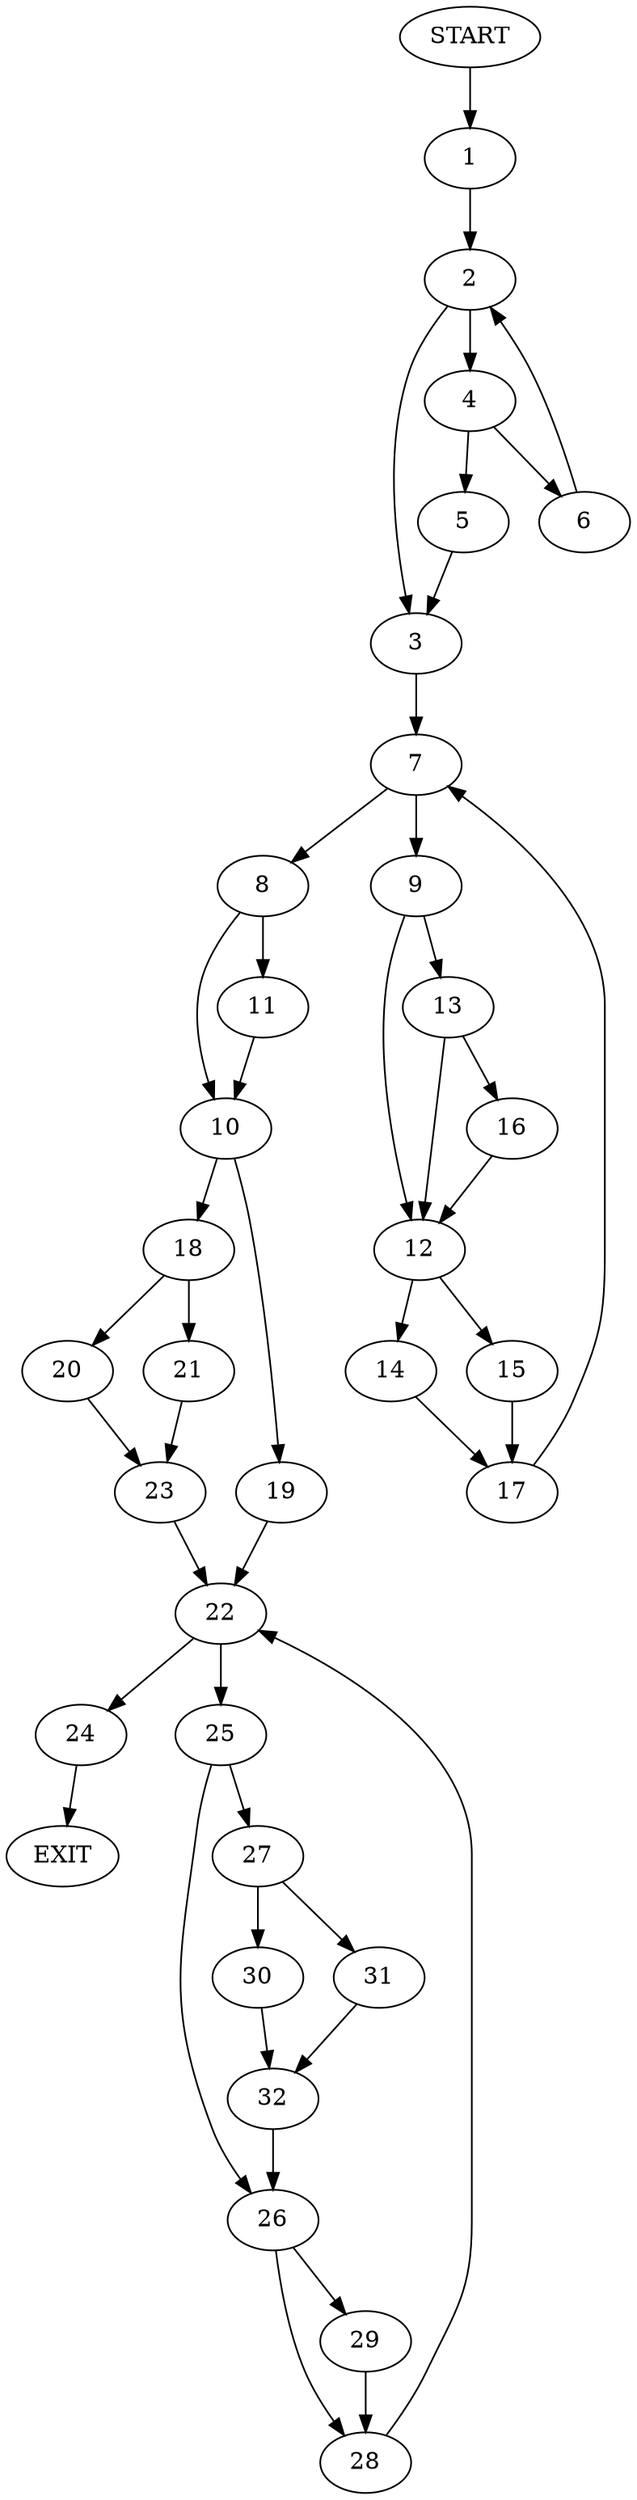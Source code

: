 digraph {
0 [label="START"]
33 [label="EXIT"]
0 -> 1
1 -> 2
2 -> 3
2 -> 4
4 -> 5
4 -> 6
3 -> 7
6 -> 2
5 -> 3
7 -> 8
7 -> 9
8 -> 10
8 -> 11
9 -> 12
9 -> 13
12 -> 14
12 -> 15
13 -> 12
13 -> 16
16 -> 12
15 -> 17
14 -> 17
17 -> 7
10 -> 18
10 -> 19
11 -> 10
18 -> 20
18 -> 21
19 -> 22
20 -> 23
21 -> 23
23 -> 22
22 -> 24
22 -> 25
25 -> 26
25 -> 27
24 -> 33
26 -> 28
26 -> 29
27 -> 30
27 -> 31
30 -> 32
31 -> 32
32 -> 26
29 -> 28
28 -> 22
}
